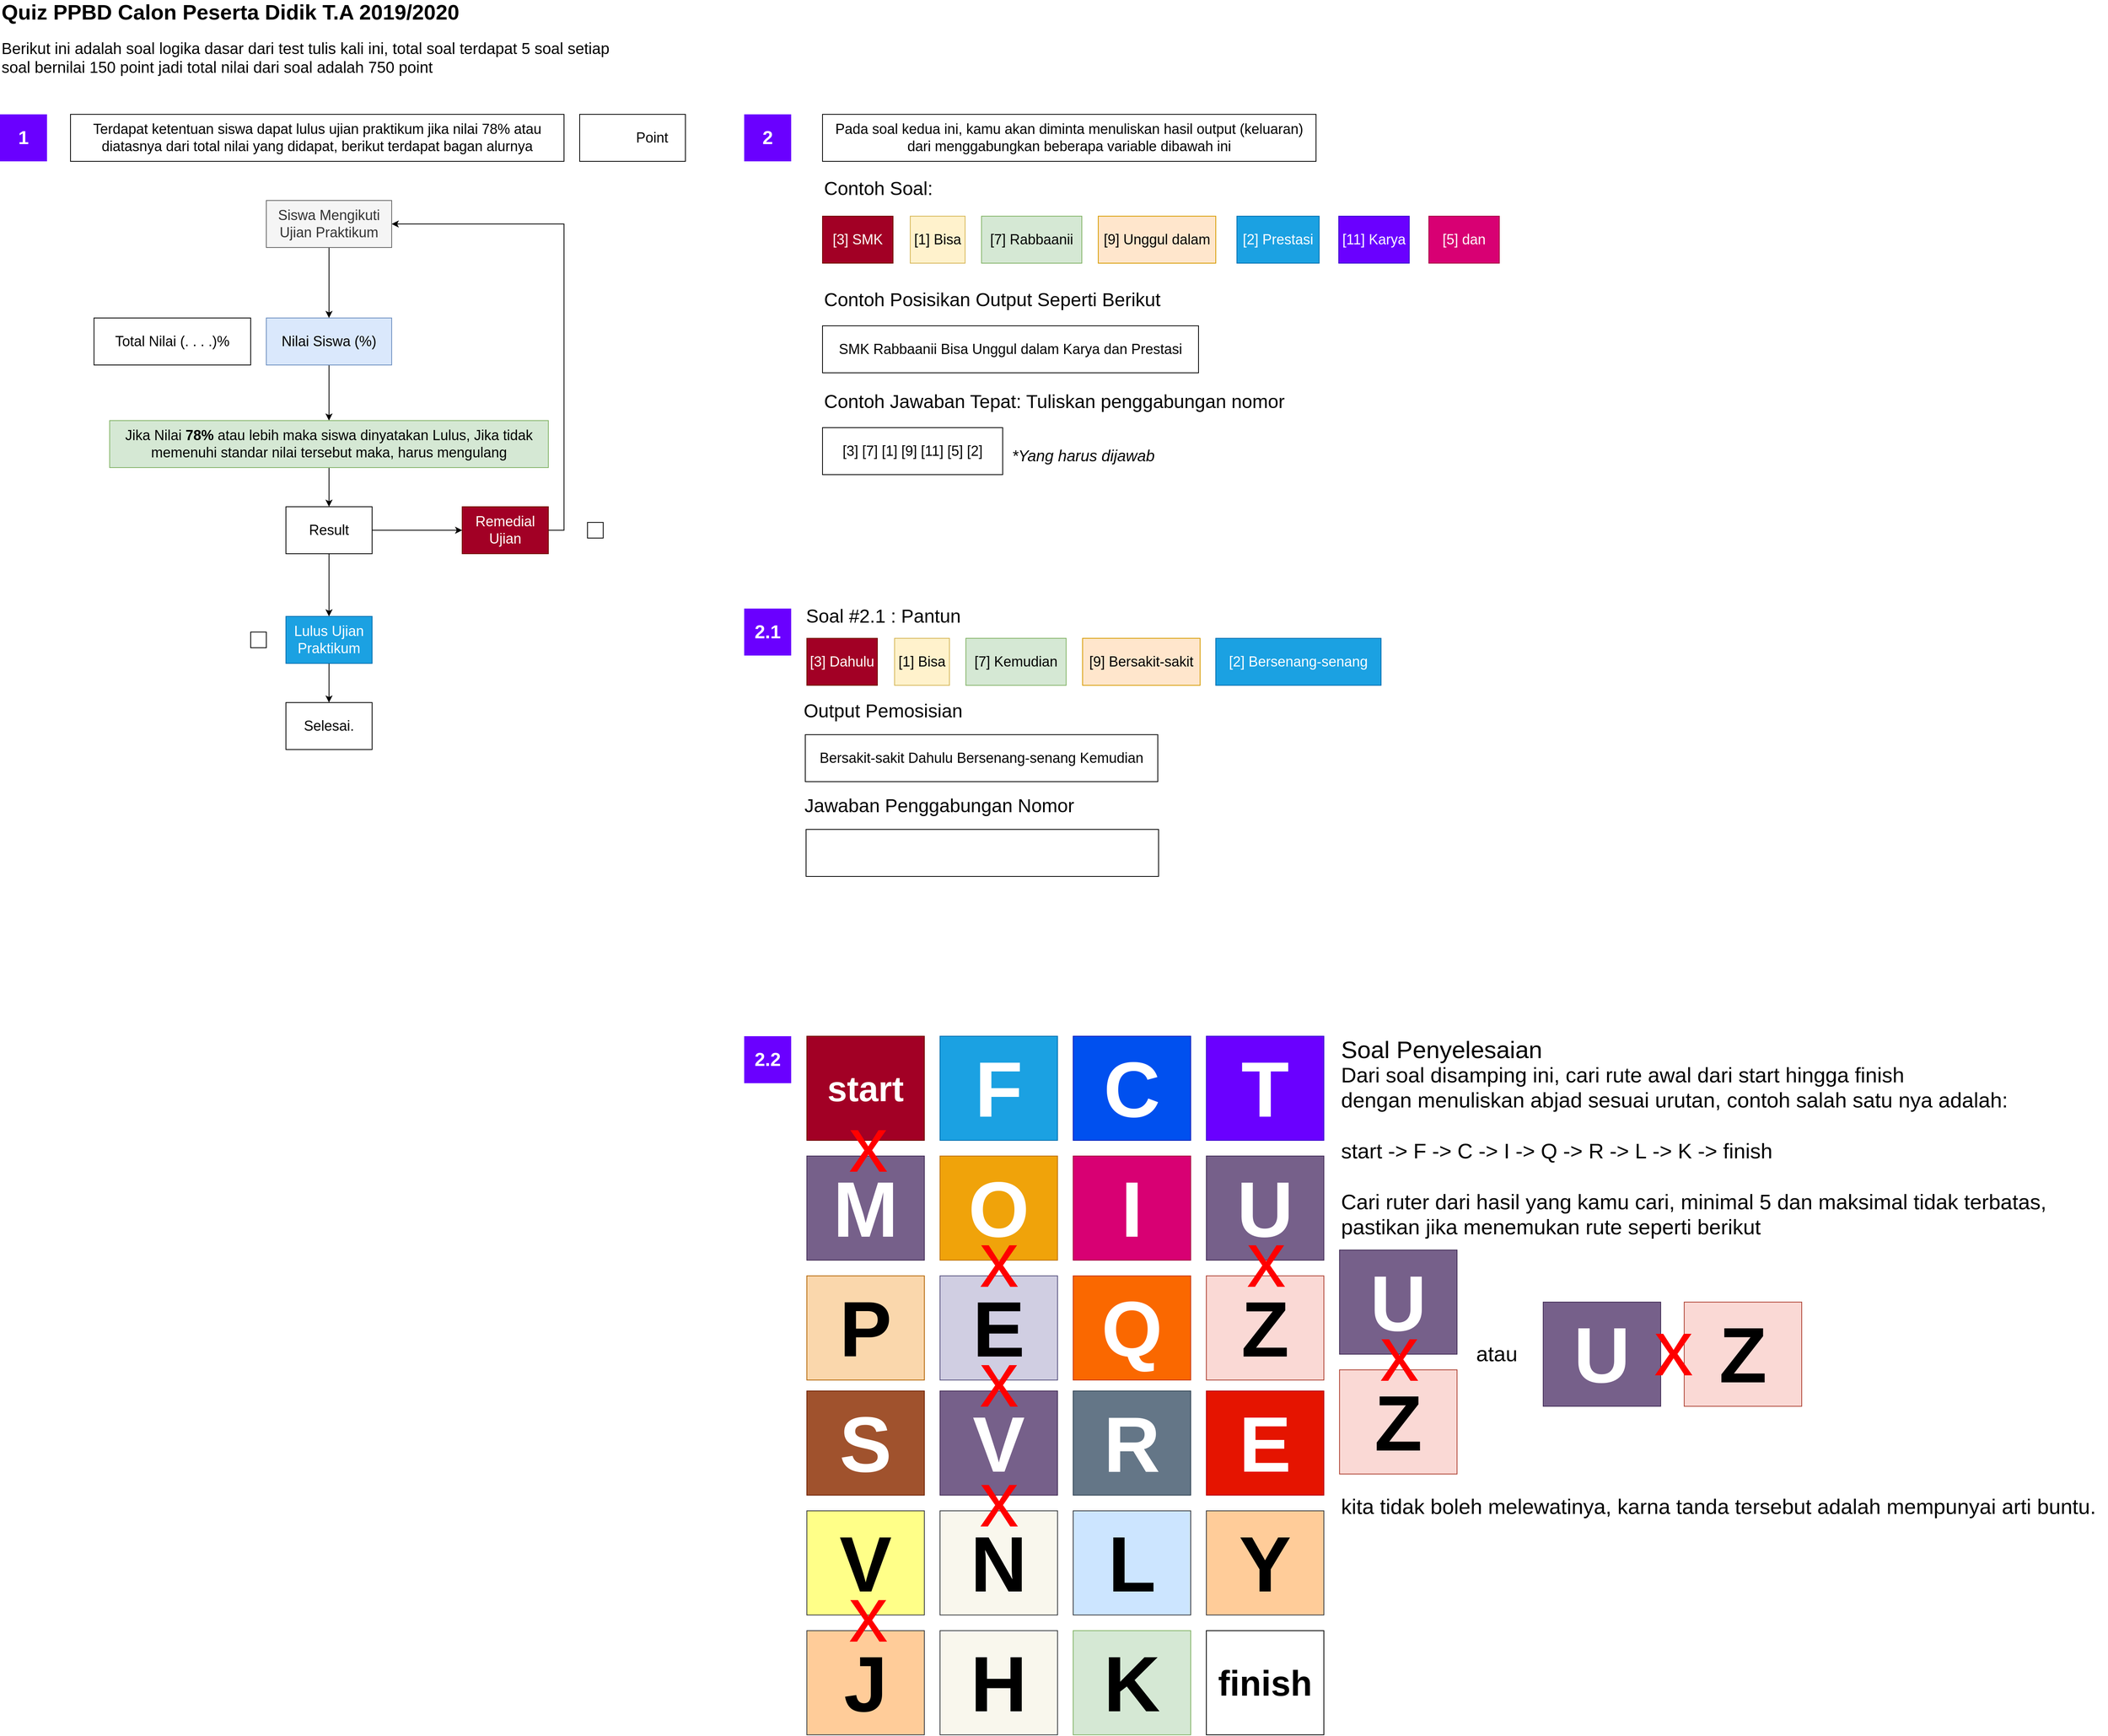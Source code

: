 <mxfile version="10.4.2" type="device"><diagram id="mIngEoSgfQCIhs4ZJ9iA" name="Page-1"><mxGraphModel dx="2080" dy="1152" grid="1" gridSize="10" guides="1" tooltips="1" connect="1" arrows="1" fold="1" page="0" pageScale="1" pageWidth="850" pageHeight="1100" math="0" shadow="0"><root><mxCell id="0"/><mxCell id="1" parent="0"/><mxCell id="TnQK53NfRdzHOp6RU_ZX-1" value="Quiz PPBD Calon Peserta Didik T.A 2019/2020" style="text;html=1;strokeColor=none;fillColor=none;align=left;verticalAlign=middle;whiteSpace=wrap;rounded=0;fontSize=27;fontStyle=1" parent="1" vertex="1"><mxGeometry x="-170" y="30" width="620" height="20" as="geometry"/></mxCell><mxCell id="TnQK53NfRdzHOp6RU_ZX-2" value="Berikut ini adalah soal logika dasar dari test tulis kali ini, total soal terdapat 5 soal setiap soal bernilai 150 point jadi total nilai dari soal adalah 750 point" style="text;html=1;strokeColor=none;fillColor=none;align=left;verticalAlign=middle;whiteSpace=wrap;rounded=0;fontSize=20;" parent="1" vertex="1"><mxGeometry x="-170" y="73" width="820" height="47" as="geometry"/></mxCell><mxCell id="TnQK53NfRdzHOp6RU_ZX-3" value="1" style="rounded=0;whiteSpace=wrap;html=1;fontSize=24;align=center;fontStyle=1;fillColor=#6a00ff;strokeColor=none;fontColor=#ffffff;" parent="1" vertex="1"><mxGeometry x="-170" y="170" width="60" height="60" as="geometry"/></mxCell><mxCell id="TnQK53NfRdzHOp6RU_ZX-4" value="Terdapat ketentuan siswa dapat lulus ujian praktikum jika nilai 78% atau diatasnya dari total nilai yang didapat, berikut terdapat bagan alurnya" style="rounded=0;whiteSpace=wrap;html=1;fontSize=18;align=center;fontStyle=0" parent="1" vertex="1"><mxGeometry x="-80" y="170" width="630" height="60" as="geometry"/></mxCell><mxCell id="TnQK53NfRdzHOp6RU_ZX-8" style="edgeStyle=orthogonalEdgeStyle;rounded=0;orthogonalLoop=1;jettySize=auto;html=1;exitX=0.5;exitY=1;exitDx=0;exitDy=0;fontSize=18;" parent="1" source="TnQK53NfRdzHOp6RU_ZX-5" target="TnQK53NfRdzHOp6RU_ZX-6" edge="1"><mxGeometry relative="1" as="geometry"/></mxCell><mxCell id="TnQK53NfRdzHOp6RU_ZX-5" value="Nilai Siswa (%)" style="rounded=0;whiteSpace=wrap;html=1;fontSize=18;align=center;fontStyle=0;fillColor=#dae8fc;strokeColor=#6c8ebf;" parent="1" vertex="1"><mxGeometry x="170" y="430" width="160" height="60" as="geometry"/></mxCell><mxCell id="TnQK53NfRdzHOp6RU_ZX-11" style="edgeStyle=orthogonalEdgeStyle;rounded=0;orthogonalLoop=1;jettySize=auto;html=1;exitX=0.5;exitY=1;exitDx=0;exitDy=0;fontSize=18;" parent="1" source="TnQK53NfRdzHOp6RU_ZX-6" target="TnQK53NfRdzHOp6RU_ZX-9" edge="1"><mxGeometry relative="1" as="geometry"/></mxCell><mxCell id="TnQK53NfRdzHOp6RU_ZX-6" value="Jika Nilai &lt;b&gt;78%&lt;/b&gt; atau lebih maka siswa dinyatakan Lulus, Jika tidak memenuhi standar nilai tersebut maka, harus mengulang" style="rounded=0;whiteSpace=wrap;html=1;fontSize=18;align=center;fontStyle=0;fillColor=#d5e8d4;strokeColor=#82b366;" parent="1" vertex="1"><mxGeometry x="-30" y="561" width="560" height="60" as="geometry"/></mxCell><mxCell id="TnQK53NfRdzHOp6RU_ZX-14" style="edgeStyle=orthogonalEdgeStyle;rounded=0;orthogonalLoop=1;jettySize=auto;html=1;exitX=0.5;exitY=1;exitDx=0;exitDy=0;entryX=0.5;entryY=0;entryDx=0;entryDy=0;fontSize=18;" parent="1" source="TnQK53NfRdzHOp6RU_ZX-9" target="TnQK53NfRdzHOp6RU_ZX-12" edge="1"><mxGeometry relative="1" as="geometry"/></mxCell><mxCell id="TnQK53NfRdzHOp6RU_ZX-15" style="edgeStyle=orthogonalEdgeStyle;rounded=0;orthogonalLoop=1;jettySize=auto;html=1;exitX=1;exitY=0.5;exitDx=0;exitDy=0;fontSize=18;" parent="1" source="TnQK53NfRdzHOp6RU_ZX-9" target="TnQK53NfRdzHOp6RU_ZX-13" edge="1"><mxGeometry relative="1" as="geometry"/></mxCell><mxCell id="TnQK53NfRdzHOp6RU_ZX-9" value="Result" style="rounded=0;whiteSpace=wrap;html=1;fontSize=18;align=center;fontStyle=0" parent="1" vertex="1"><mxGeometry x="195" y="671" width="110" height="60" as="geometry"/></mxCell><mxCell id="TnQK53NfRdzHOp6RU_ZX-21" style="edgeStyle=orthogonalEdgeStyle;rounded=0;orthogonalLoop=1;jettySize=auto;html=1;exitX=0.5;exitY=1;exitDx=0;exitDy=0;entryX=0.5;entryY=0;entryDx=0;entryDy=0;fontSize=18;" parent="1" source="TnQK53NfRdzHOp6RU_ZX-12" target="TnQK53NfRdzHOp6RU_ZX-20" edge="1"><mxGeometry relative="1" as="geometry"/></mxCell><mxCell id="TnQK53NfRdzHOp6RU_ZX-12" value="Lulus Ujian Praktikum" style="rounded=0;whiteSpace=wrap;html=1;fontSize=18;align=center;fontStyle=0;fillColor=#1ba1e2;strokeColor=#006EAF;fontColor=#ffffff;" parent="1" vertex="1"><mxGeometry x="195" y="811" width="110" height="60" as="geometry"/></mxCell><mxCell id="TnQK53NfRdzHOp6RU_ZX-19" style="edgeStyle=orthogonalEdgeStyle;rounded=0;orthogonalLoop=1;jettySize=auto;html=1;exitX=1;exitY=0.5;exitDx=0;exitDy=0;entryX=1;entryY=0.5;entryDx=0;entryDy=0;fontSize=18;" parent="1" source="TnQK53NfRdzHOp6RU_ZX-13" target="TnQK53NfRdzHOp6RU_ZX-17" edge="1"><mxGeometry relative="1" as="geometry"/></mxCell><mxCell id="TnQK53NfRdzHOp6RU_ZX-13" value="Remedial Ujian" style="rounded=0;whiteSpace=wrap;html=1;fontSize=18;align=center;fontStyle=0;fillColor=#a20025;strokeColor=#6F0000;fontColor=#ffffff;" parent="1" vertex="1"><mxGeometry x="420" y="671" width="110" height="60" as="geometry"/></mxCell><mxCell id="TnQK53NfRdzHOp6RU_ZX-18" style="edgeStyle=orthogonalEdgeStyle;rounded=0;orthogonalLoop=1;jettySize=auto;html=1;exitX=0.5;exitY=1;exitDx=0;exitDy=0;entryX=0.5;entryY=0;entryDx=0;entryDy=0;fontSize=18;" parent="1" source="TnQK53NfRdzHOp6RU_ZX-17" target="TnQK53NfRdzHOp6RU_ZX-5" edge="1"><mxGeometry relative="1" as="geometry"/></mxCell><mxCell id="TnQK53NfRdzHOp6RU_ZX-17" value="Siswa Mengikuti Ujian Praktikum" style="rounded=0;whiteSpace=wrap;html=1;fontSize=18;align=center;fontStyle=0;fillColor=#f5f5f5;strokeColor=#666666;fontColor=#333333;" parent="1" vertex="1"><mxGeometry x="170" y="280" width="160" height="60" as="geometry"/></mxCell><mxCell id="TnQK53NfRdzHOp6RU_ZX-20" value="Selesai." style="rounded=0;whiteSpace=wrap;html=1;fontSize=18;align=center;fontStyle=0" parent="1" vertex="1"><mxGeometry x="195" y="921" width="110" height="60" as="geometry"/></mxCell><mxCell id="TnQK53NfRdzHOp6RU_ZX-22" value="" style="rounded=0;whiteSpace=wrap;html=1;fontSize=18;align=center;fontStyle=0" parent="1" vertex="1"><mxGeometry x="580" y="691" width="20" height="20" as="geometry"/></mxCell><mxCell id="TnQK53NfRdzHOp6RU_ZX-23" value="" style="rounded=0;whiteSpace=wrap;html=1;fontSize=18;align=center;fontStyle=0" parent="1" vertex="1"><mxGeometry x="150" y="831" width="20" height="20" as="geometry"/></mxCell><mxCell id="TnQK53NfRdzHOp6RU_ZX-24" value="Total Nilai (. . . .)%" style="rounded=0;whiteSpace=wrap;html=1;fontSize=18;align=center;fontStyle=0" parent="1" vertex="1"><mxGeometry x="-50" y="430" width="200" height="60" as="geometry"/></mxCell><mxCell id="TnQK53NfRdzHOp6RU_ZX-25" value="&amp;nbsp; &amp;nbsp; &amp;nbsp; &amp;nbsp; &amp;nbsp; Point" style="rounded=0;whiteSpace=wrap;html=1;fontSize=18;align=center;fontStyle=0" parent="1" vertex="1"><mxGeometry x="570" y="170" width="135" height="60" as="geometry"/></mxCell><mxCell id="TnQK53NfRdzHOp6RU_ZX-26" value="2" style="rounded=0;whiteSpace=wrap;html=1;fontSize=24;align=center;fontStyle=1;fillColor=#6a00ff;strokeColor=none;fontColor=#ffffff;" parent="1" vertex="1"><mxGeometry x="780" y="170" width="60" height="60" as="geometry"/></mxCell><mxCell id="TnQK53NfRdzHOp6RU_ZX-27" value="Pada soal kedua ini, kamu akan diminta menuliskan hasil output (keluaran) dari menggabungkan beberapa variable dibawah ini" style="rounded=0;whiteSpace=wrap;html=1;fontSize=18;align=center;fontStyle=0" parent="1" vertex="1"><mxGeometry x="880" y="170" width="630" height="60" as="geometry"/></mxCell><mxCell id="FjGoJeLMj1-V6q0a8CNG-2" value="&lt;font style=&quot;font-size: 24px&quot;&gt;Contoh Soal:&lt;/font&gt;" style="text;html=1;resizable=0;points=[];autosize=1;align=left;verticalAlign=top;spacingTop=-4;" vertex="1" parent="1"><mxGeometry x="880" y="248" width="150" height="20" as="geometry"/></mxCell><mxCell id="FjGoJeLMj1-V6q0a8CNG-3" value="[3] SMK" style="rounded=0;whiteSpace=wrap;html=1;fontSize=18;align=center;fontStyle=0;fillColor=#a20025;strokeColor=#6F0000;fontColor=#ffffff;" vertex="1" parent="1"><mxGeometry x="880" y="300" width="90" height="60" as="geometry"/></mxCell><mxCell id="FjGoJeLMj1-V6q0a8CNG-4" value="[1] Bisa" style="rounded=0;whiteSpace=wrap;html=1;fontSize=18;align=center;fontStyle=0;fillColor=#fff2cc;strokeColor=#d6b656;" vertex="1" parent="1"><mxGeometry x="992" y="300" width="70" height="60" as="geometry"/></mxCell><mxCell id="FjGoJeLMj1-V6q0a8CNG-5" value="[7] Rabbaanii" style="rounded=0;whiteSpace=wrap;html=1;fontSize=18;align=center;fontStyle=0;fillColor=#d5e8d4;strokeColor=#82b366;" vertex="1" parent="1"><mxGeometry x="1083" y="300" width="128" height="60" as="geometry"/></mxCell><mxCell id="FjGoJeLMj1-V6q0a8CNG-6" value="[9] Unggul dalam" style="rounded=0;whiteSpace=wrap;html=1;fontSize=18;align=center;fontStyle=0;fillColor=#ffe6cc;strokeColor=#d79b00;" vertex="1" parent="1"><mxGeometry x="1232" y="300" width="150" height="60" as="geometry"/></mxCell><mxCell id="FjGoJeLMj1-V6q0a8CNG-9" value="[2] Prestasi" style="rounded=0;whiteSpace=wrap;html=1;fontSize=18;align=center;fontStyle=0;fillColor=#1ba1e2;strokeColor=#006EAF;fontColor=#ffffff;" vertex="1" parent="1"><mxGeometry x="1409" y="300" width="105" height="60" as="geometry"/></mxCell><mxCell id="FjGoJeLMj1-V6q0a8CNG-10" value="[11] Karya" style="rounded=0;whiteSpace=wrap;html=1;fontSize=18;align=center;fontStyle=0;fillColor=#6a00ff;strokeColor=#3700CC;fontColor=#ffffff;" vertex="1" parent="1"><mxGeometry x="1539" y="300" width="90" height="60" as="geometry"/></mxCell><mxCell id="FjGoJeLMj1-V6q0a8CNG-11" value="SMK Rabbaanii Bisa Unggul dalam Karya dan Prestasi" style="rounded=0;whiteSpace=wrap;html=1;fontSize=18;align=center;fontStyle=0" vertex="1" parent="1"><mxGeometry x="880" y="440" width="480" height="60" as="geometry"/></mxCell><mxCell id="FjGoJeLMj1-V6q0a8CNG-12" value="&lt;font style=&quot;font-size: 24px&quot;&gt;Contoh Posisikan Output Seperti Berikut&lt;/font&gt;" style="text;html=1;resizable=0;points=[];autosize=1;align=left;verticalAlign=top;spacingTop=-4;" vertex="1" parent="1"><mxGeometry x="880" y="390" width="450" height="20" as="geometry"/></mxCell><mxCell id="FjGoJeLMj1-V6q0a8CNG-13" value="[5] dan" style="rounded=0;whiteSpace=wrap;html=1;fontSize=18;align=center;fontStyle=0;fillColor=#d80073;strokeColor=#A50040;fontColor=#ffffff;" vertex="1" parent="1"><mxGeometry x="1654" y="300" width="90" height="60" as="geometry"/></mxCell><mxCell id="FjGoJeLMj1-V6q0a8CNG-14" value="&lt;font style=&quot;font-size: 24px&quot;&gt;Contoh Jawaban Tepat: Tuliskan penggabungan nomor&lt;/font&gt;" style="text;html=1;resizable=0;points=[];autosize=1;align=left;verticalAlign=top;spacingTop=-4;" vertex="1" parent="1"><mxGeometry x="880" y="520" width="600" height="20" as="geometry"/></mxCell><mxCell id="FjGoJeLMj1-V6q0a8CNG-15" value="[3] [7]&amp;nbsp;[1]&amp;nbsp;[9]&amp;nbsp;[11]&amp;nbsp;[5]&amp;nbsp;[2]" style="rounded=0;whiteSpace=wrap;html=1;fontSize=18;align=center;fontStyle=0" vertex="1" parent="1"><mxGeometry x="880" y="570" width="230" height="60" as="geometry"/></mxCell><mxCell id="FjGoJeLMj1-V6q0a8CNG-16" value="&lt;font style=&quot;font-size: 20px&quot;&gt;&lt;i&gt;*Yang harus dijawab&lt;/i&gt;&lt;/font&gt;" style="text;html=1;resizable=0;points=[];autosize=1;align=left;verticalAlign=top;spacingTop=-4;" vertex="1" parent="1"><mxGeometry x="1120" y="591" width="200" height="20" as="geometry"/></mxCell><mxCell id="FjGoJeLMj1-V6q0a8CNG-17" value="2.1" style="rounded=0;whiteSpace=wrap;html=1;fontSize=24;align=center;fontStyle=1;fillColor=#6a00ff;strokeColor=none;fontColor=#ffffff;" vertex="1" parent="1"><mxGeometry x="780" y="801" width="60" height="60" as="geometry"/></mxCell><mxCell id="FjGoJeLMj1-V6q0a8CNG-18" value="[3] Dahulu" style="rounded=0;whiteSpace=wrap;html=1;fontSize=18;align=center;fontStyle=0;fillColor=#a20025;strokeColor=#6F0000;fontColor=#ffffff;" vertex="1" parent="1"><mxGeometry x="860" y="839" width="90" height="60" as="geometry"/></mxCell><mxCell id="FjGoJeLMj1-V6q0a8CNG-19" value="[1] Bisa" style="rounded=0;whiteSpace=wrap;html=1;fontSize=18;align=center;fontStyle=0;fillColor=#fff2cc;strokeColor=#d6b656;" vertex="1" parent="1"><mxGeometry x="972" y="839" width="70" height="60" as="geometry"/></mxCell><mxCell id="FjGoJeLMj1-V6q0a8CNG-20" value="[7] Kemudian" style="rounded=0;whiteSpace=wrap;html=1;fontSize=18;align=center;fontStyle=0;fillColor=#d5e8d4;strokeColor=#82b366;" vertex="1" parent="1"><mxGeometry x="1063" y="839" width="128" height="60" as="geometry"/></mxCell><mxCell id="FjGoJeLMj1-V6q0a8CNG-21" value="[9] Bersakit-sakit" style="rounded=0;whiteSpace=wrap;html=1;fontSize=18;align=center;fontStyle=0;fillColor=#ffe6cc;strokeColor=#d79b00;" vertex="1" parent="1"><mxGeometry x="1212" y="839" width="150" height="60" as="geometry"/></mxCell><mxCell id="FjGoJeLMj1-V6q0a8CNG-22" value="[2] Bersenang-senang" style="rounded=0;whiteSpace=wrap;html=1;fontSize=18;align=center;fontStyle=0;fillColor=#1ba1e2;strokeColor=#006EAF;fontColor=#ffffff;" vertex="1" parent="1"><mxGeometry x="1382" y="839" width="211" height="60" as="geometry"/></mxCell><mxCell id="FjGoJeLMj1-V6q0a8CNG-25" value="&lt;font style=&quot;font-size: 24px&quot;&gt;Soal #2.1 : Pantun&lt;/font&gt;" style="text;html=1;resizable=0;points=[];autosize=1;align=left;verticalAlign=top;spacingTop=-4;" vertex="1" parent="1"><mxGeometry x="857" y="794" width="210" height="20" as="geometry"/></mxCell><mxCell id="FjGoJeLMj1-V6q0a8CNG-28" value="&lt;font style=&quot;font-size: 24px&quot;&gt;Output Pemosisian&lt;/font&gt;" style="text;html=1;resizable=0;points=[];autosize=1;align=left;verticalAlign=top;spacingTop=-4;" vertex="1" parent="1"><mxGeometry x="854" y="915" width="220" height="20" as="geometry"/></mxCell><mxCell id="FjGoJeLMj1-V6q0a8CNG-29" value="Bersakit-sakit Dahulu Bersenang-senang Kemudian" style="rounded=0;whiteSpace=wrap;html=1;fontSize=18;align=center;fontStyle=0" vertex="1" parent="1"><mxGeometry x="858" y="962" width="450" height="60" as="geometry"/></mxCell><mxCell id="FjGoJeLMj1-V6q0a8CNG-30" value="&lt;span style=&quot;font-size: 24px&quot;&gt;Jawaban Penggabungan Nomor&lt;/span&gt;" style="text;html=1;resizable=0;points=[];autosize=1;align=left;verticalAlign=top;spacingTop=-4;" vertex="1" parent="1"><mxGeometry x="855" y="1036" width="360" height="20" as="geometry"/></mxCell><mxCell id="FjGoJeLMj1-V6q0a8CNG-31" value="" style="rounded=0;whiteSpace=wrap;html=1;fontSize=18;align=center;fontStyle=0" vertex="1" parent="1"><mxGeometry x="859" y="1083" width="450" height="60" as="geometry"/></mxCell><mxCell id="FjGoJeLMj1-V6q0a8CNG-32" value="2.2" style="rounded=0;whiteSpace=wrap;html=1;fontSize=24;align=center;fontStyle=1;fillColor=#6a00ff;strokeColor=none;fontColor=#ffffff;" vertex="1" parent="1"><mxGeometry x="780" y="1347" width="60" height="60" as="geometry"/></mxCell><mxCell id="FjGoJeLMj1-V6q0a8CNG-43" value="&lt;font style=&quot;font-size: 45px;&quot;&gt;start&lt;/font&gt;" style="rounded=0;whiteSpace=wrap;html=1;fontSize=45;align=center;fontStyle=1;fillColor=#a20025;strokeColor=#6F0000;fontColor=#ffffff;" vertex="1" parent="1"><mxGeometry x="860" y="1347" width="150" height="133" as="geometry"/></mxCell><mxCell id="FjGoJeLMj1-V6q0a8CNG-44" value="&lt;font style=&quot;font-size: 100px&quot;&gt;F&lt;/font&gt;" style="rounded=0;whiteSpace=wrap;html=1;fontSize=100;align=center;fontStyle=1;fillColor=#1ba1e2;strokeColor=#006EAF;fontColor=#ffffff;" vertex="1" parent="1"><mxGeometry x="1030" y="1347" width="150" height="133" as="geometry"/></mxCell><mxCell id="FjGoJeLMj1-V6q0a8CNG-45" value="&lt;font style=&quot;font-size: 100px;&quot;&gt;C&lt;/font&gt;" style="rounded=0;whiteSpace=wrap;html=1;fontSize=100;align=center;fontStyle=1;fillColor=#0050ef;strokeColor=#001DBC;fontColor=#ffffff;" vertex="1" parent="1"><mxGeometry x="1200" y="1347" width="150" height="133" as="geometry"/></mxCell><mxCell id="FjGoJeLMj1-V6q0a8CNG-46" value="&lt;font style=&quot;font-size: 100px&quot;&gt;T&lt;/font&gt;" style="rounded=0;whiteSpace=wrap;html=1;fontSize=100;align=center;fontStyle=1;fillColor=#6a00ff;strokeColor=#3700CC;fontColor=#ffffff;" vertex="1" parent="1"><mxGeometry x="1370" y="1347" width="150" height="133" as="geometry"/></mxCell><mxCell id="FjGoJeLMj1-V6q0a8CNG-49" value="&lt;font style=&quot;font-size: 100px&quot;&gt;M&lt;/font&gt;" style="rounded=0;whiteSpace=wrap;html=1;fontSize=100;align=center;fontStyle=1;fillColor=#76608a;strokeColor=#432D57;fontColor=#ffffff;" vertex="1" parent="1"><mxGeometry x="860" y="1500" width="150" height="133" as="geometry"/></mxCell><mxCell id="FjGoJeLMj1-V6q0a8CNG-50" value="&lt;font style=&quot;font-size: 100px&quot;&gt;O&lt;/font&gt;" style="rounded=0;whiteSpace=wrap;html=1;fontSize=100;align=center;fontStyle=1;fillColor=#f0a30a;strokeColor=#BD7000;fontColor=#ffffff;" vertex="1" parent="1"><mxGeometry x="1030" y="1500" width="150" height="133" as="geometry"/></mxCell><mxCell id="FjGoJeLMj1-V6q0a8CNG-51" value="&lt;font style=&quot;font-size: 100px&quot;&gt;I&lt;/font&gt;" style="rounded=0;whiteSpace=wrap;html=1;fontSize=100;align=center;fontStyle=1;fillColor=#d80073;strokeColor=#A50040;fontColor=#ffffff;" vertex="1" parent="1"><mxGeometry x="1200" y="1500" width="150" height="133" as="geometry"/></mxCell><mxCell id="FjGoJeLMj1-V6q0a8CNG-52" value="&lt;font style=&quot;font-size: 100px&quot;&gt;U&lt;/font&gt;" style="rounded=0;whiteSpace=wrap;html=1;fontSize=100;align=center;fontStyle=1;fillColor=#76608a;strokeColor=#432D57;fontColor=#ffffff;" vertex="1" parent="1"><mxGeometry x="1370" y="1500" width="150" height="133" as="geometry"/></mxCell><mxCell id="FjGoJeLMj1-V6q0a8CNG-53" value="&lt;font style=&quot;font-size: 100px&quot;&gt;E&lt;/font&gt;" style="rounded=0;whiteSpace=wrap;html=1;fontSize=100;align=center;fontStyle=1;fillColor=#d0cee2;strokeColor=#56517e;" vertex="1" parent="1"><mxGeometry x="1030" y="1653" width="150" height="133" as="geometry"/></mxCell><mxCell id="FjGoJeLMj1-V6q0a8CNG-54" value="&lt;font style=&quot;font-size: 100px&quot;&gt;P&lt;/font&gt;" style="rounded=0;whiteSpace=wrap;html=1;fontSize=100;align=center;fontStyle=1;fillColor=#fad7ac;strokeColor=#b46504;" vertex="1" parent="1"><mxGeometry x="860" y="1653" width="150" height="133" as="geometry"/></mxCell><mxCell id="FjGoJeLMj1-V6q0a8CNG-55" value="&lt;font style=&quot;font-size: 100px&quot;&gt;Q&lt;/font&gt;" style="rounded=0;whiteSpace=wrap;html=1;fontSize=100;align=center;fontStyle=1;fillColor=#fa6800;strokeColor=#C73500;fontColor=#ffffff;" vertex="1" parent="1"><mxGeometry x="1200" y="1653" width="150" height="133" as="geometry"/></mxCell><mxCell id="FjGoJeLMj1-V6q0a8CNG-56" value="&lt;font style=&quot;font-size: 100px&quot;&gt;Z&lt;/font&gt;" style="rounded=0;whiteSpace=wrap;html=1;fontSize=100;align=center;fontStyle=1;fillColor=#fad9d5;strokeColor=#ae4132;" vertex="1" parent="1"><mxGeometry x="1370" y="1653" width="150" height="133" as="geometry"/></mxCell><mxCell id="FjGoJeLMj1-V6q0a8CNG-57" value="&lt;font style=&quot;font-size: 100px&quot;&gt;S&lt;/font&gt;" style="rounded=0;whiteSpace=wrap;html=1;fontSize=100;align=center;fontStyle=1;fillColor=#a0522d;strokeColor=#6D1F00;fontColor=#ffffff;" vertex="1" parent="1"><mxGeometry x="860" y="1800" width="150" height="133" as="geometry"/></mxCell><mxCell id="FjGoJeLMj1-V6q0a8CNG-58" value="&lt;font style=&quot;font-size: 100px&quot;&gt;V&lt;/font&gt;" style="rounded=0;whiteSpace=wrap;html=1;fontSize=100;align=center;fontStyle=1;fillColor=#76608a;strokeColor=#432D57;fontColor=#ffffff;" vertex="1" parent="1"><mxGeometry x="1030" y="1800" width="150" height="133" as="geometry"/></mxCell><mxCell id="FjGoJeLMj1-V6q0a8CNG-59" value="&lt;font style=&quot;font-size: 100px&quot;&gt;R&lt;/font&gt;" style="rounded=0;whiteSpace=wrap;html=1;fontSize=100;align=center;fontStyle=1;fillColor=#647687;strokeColor=#314354;fontColor=#ffffff;" vertex="1" parent="1"><mxGeometry x="1200" y="1800" width="150" height="133" as="geometry"/></mxCell><mxCell id="FjGoJeLMj1-V6q0a8CNG-60" value="&lt;font style=&quot;font-size: 100px&quot;&gt;E&lt;/font&gt;" style="rounded=0;whiteSpace=wrap;html=1;fontSize=100;align=center;fontStyle=1;fillColor=#e51400;strokeColor=#B20000;fontColor=#ffffff;" vertex="1" parent="1"><mxGeometry x="1370" y="1800" width="150" height="133" as="geometry"/></mxCell><mxCell id="FjGoJeLMj1-V6q0a8CNG-61" value="&lt;font style=&quot;font-size: 100px&quot;&gt;V&lt;/font&gt;" style="rounded=0;whiteSpace=wrap;html=1;fontSize=100;align=center;fontStyle=1;fillColor=#ffff88;strokeColor=#36393d;" vertex="1" parent="1"><mxGeometry x="860" y="1953" width="150" height="133" as="geometry"/></mxCell><mxCell id="FjGoJeLMj1-V6q0a8CNG-62" value="&lt;font style=&quot;font-size: 100px&quot;&gt;N&lt;/font&gt;" style="rounded=0;whiteSpace=wrap;html=1;fontSize=100;align=center;fontStyle=1;fillColor=#f9f7ed;strokeColor=#36393d;" vertex="1" parent="1"><mxGeometry x="1030" y="1953" width="150" height="133" as="geometry"/></mxCell><mxCell id="FjGoJeLMj1-V6q0a8CNG-63" value="&lt;font style=&quot;font-size: 100px&quot;&gt;L&lt;/font&gt;" style="rounded=0;whiteSpace=wrap;html=1;fontSize=100;align=center;fontStyle=1;fillColor=#cce5ff;strokeColor=#36393d;" vertex="1" parent="1"><mxGeometry x="1200" y="1953" width="150" height="133" as="geometry"/></mxCell><mxCell id="FjGoJeLMj1-V6q0a8CNG-64" value="Y" style="rounded=0;whiteSpace=wrap;html=1;fontSize=100;align=center;fontStyle=1;fillColor=#ffcc99;strokeColor=#36393d;" vertex="1" parent="1"><mxGeometry x="1370" y="1953" width="150" height="133" as="geometry"/></mxCell><mxCell id="FjGoJeLMj1-V6q0a8CNG-65" value="&lt;font style=&quot;font-size: 100px&quot;&gt;H&lt;/font&gt;" style="rounded=0;whiteSpace=wrap;html=1;fontSize=100;align=center;fontStyle=1;fillColor=#f9f7ed;strokeColor=#36393d;" vertex="1" parent="1"><mxGeometry x="1030" y="2106" width="150" height="133" as="geometry"/></mxCell><mxCell id="FjGoJeLMj1-V6q0a8CNG-66" value="&lt;font style=&quot;font-size: 100px&quot;&gt;J&lt;/font&gt;" style="rounded=0;whiteSpace=wrap;html=1;fontSize=100;align=center;fontStyle=1;fillColor=#ffcc99;strokeColor=#36393d;" vertex="1" parent="1"><mxGeometry x="860" y="2106" width="150" height="133" as="geometry"/></mxCell><mxCell id="FjGoJeLMj1-V6q0a8CNG-67" value="&lt;font style=&quot;font-size: 100px&quot;&gt;K&lt;/font&gt;" style="rounded=0;whiteSpace=wrap;html=1;fontSize=100;align=center;fontStyle=1;fillColor=#d5e8d4;strokeColor=#82b366;" vertex="1" parent="1"><mxGeometry x="1200" y="2106" width="150" height="133" as="geometry"/></mxCell><mxCell id="FjGoJeLMj1-V6q0a8CNG-68" value="&lt;font style=&quot;font-size: 45px;&quot;&gt;finish&lt;/font&gt;" style="rounded=0;whiteSpace=wrap;html=1;fontSize=45;align=center;fontStyle=1;" vertex="1" parent="1"><mxGeometry x="1370" y="2106" width="150" height="133" as="geometry"/></mxCell><mxCell id="FjGoJeLMj1-V6q0a8CNG-70" value="x" style="text;html=1;strokeColor=none;fillColor=none;align=center;verticalAlign=bottom;whiteSpace=wrap;rounded=0;fontSize=100;fontColor=#FF0000;" vertex="1" parent="1"><mxGeometry x="905" y="1440" width="67" height="107" as="geometry"/></mxCell><mxCell id="FjGoJeLMj1-V6q0a8CNG-71" value="x" style="text;html=1;strokeColor=none;fillColor=none;align=center;verticalAlign=bottom;whiteSpace=wrap;rounded=0;fontSize=100;fontColor=#FF0000;" vertex="1" parent="1"><mxGeometry x="1071.5" y="1892.5" width="67" height="107" as="geometry"/></mxCell><mxCell id="FjGoJeLMj1-V6q0a8CNG-72" value="x" style="text;html=1;strokeColor=none;fillColor=none;align=center;verticalAlign=bottom;whiteSpace=wrap;rounded=0;fontSize=100;fontColor=#FF0000;" vertex="1" parent="1"><mxGeometry x="1413" y="1586.5" width="67" height="107" as="geometry"/></mxCell><mxCell id="FjGoJeLMj1-V6q0a8CNG-73" value="x" style="text;html=1;strokeColor=none;fillColor=none;align=center;verticalAlign=bottom;whiteSpace=wrap;rounded=0;fontSize=100;fontColor=#FF0000;" vertex="1" parent="1"><mxGeometry x="1071.5" y="1586.5" width="67" height="107" as="geometry"/></mxCell><mxCell id="FjGoJeLMj1-V6q0a8CNG-74" value="x" style="text;html=1;strokeColor=none;fillColor=none;align=center;verticalAlign=bottom;whiteSpace=wrap;rounded=0;fontSize=100;fontColor=#FF0000;" vertex="1" parent="1"><mxGeometry x="1071.5" y="1739.5" width="67" height="107" as="geometry"/></mxCell><mxCell id="FjGoJeLMj1-V6q0a8CNG-75" value="x" style="text;html=1;strokeColor=none;fillColor=none;align=center;verticalAlign=bottom;whiteSpace=wrap;rounded=0;fontSize=100;fontColor=#FF0000;" vertex="1" parent="1"><mxGeometry x="905" y="2040" width="67" height="107" as="geometry"/></mxCell><mxCell id="FjGoJeLMj1-V6q0a8CNG-76" value="&lt;font style=&quot;font-size: 31px&quot;&gt;Soal Penyelesaian&lt;/font&gt;" style="text;html=1;resizable=0;points=[];autosize=1;align=left;verticalAlign=top;spacingTop=-4;fontSize=45;fontColor=#000000;" vertex="1" parent="1"><mxGeometry x="1540" y="1330" width="270" height="60" as="geometry"/></mxCell><mxCell id="FjGoJeLMj1-V6q0a8CNG-77" value="&lt;font style=&quot;font-size: 27px&quot;&gt;Dari soal disamping ini, cari rute awal dari start hingga finish&lt;br&gt;dengan menuliskan abjad sesuai urutan, contoh salah satu nya adalah:&lt;br&gt;&lt;br&gt;start -&amp;gt; F&amp;nbsp;-&amp;gt; C&amp;nbsp;-&amp;gt; I&amp;nbsp;-&amp;gt; Q&amp;nbsp;-&amp;gt; R&amp;nbsp;-&amp;gt; L&amp;nbsp;-&amp;gt; K&amp;nbsp;-&amp;gt; finish&lt;br&gt;&lt;br&gt;Cari ruter dari hasil yang kamu cari, minimal 5 dan maksimal tidak terbatas,&lt;br&gt;pastikan jika menemukan rute seperti berikut&lt;br&gt;&lt;br&gt;&lt;br&gt;&lt;br&gt;&lt;br&gt;&amp;nbsp; &amp;nbsp; &amp;nbsp; &amp;nbsp; &amp;nbsp; &amp;nbsp; &amp;nbsp; &amp;nbsp; &amp;nbsp; &amp;nbsp; &amp;nbsp; &amp;nbsp;atau&amp;nbsp;&lt;br&gt;&lt;br&gt;&lt;br&gt;&lt;br&gt;&lt;br&gt;&lt;br&gt;kita tidak boleh melewatinya, karna tanda tersebut adalah mempunyai arti buntu.&lt;br&gt;&lt;/font&gt;" style="text;html=1;resizable=0;points=[];autosize=1;align=left;verticalAlign=top;spacingTop=-4;fontSize=27;fontColor=#000000;" vertex="1" parent="1"><mxGeometry x="1540" y="1378" width="980" height="580" as="geometry"/></mxCell><mxCell id="FjGoJeLMj1-V6q0a8CNG-78" value="&lt;font style=&quot;font-size: 100px&quot;&gt;U&lt;/font&gt;" style="rounded=0;whiteSpace=wrap;html=1;fontSize=100;align=center;fontStyle=1;fillColor=#76608a;strokeColor=#432D57;fontColor=#ffffff;" vertex="1" parent="1"><mxGeometry x="1540" y="1620" width="150" height="133" as="geometry"/></mxCell><mxCell id="FjGoJeLMj1-V6q0a8CNG-79" value="&lt;font style=&quot;font-size: 100px&quot;&gt;Z&lt;/font&gt;" style="rounded=0;whiteSpace=wrap;html=1;fontSize=100;align=center;fontStyle=1;fillColor=#fad9d5;strokeColor=#ae4132;" vertex="1" parent="1"><mxGeometry x="1540" y="1773" width="150" height="133" as="geometry"/></mxCell><mxCell id="FjGoJeLMj1-V6q0a8CNG-80" value="x" style="text;html=1;strokeColor=none;fillColor=none;align=center;verticalAlign=bottom;whiteSpace=wrap;rounded=0;fontSize=100;fontColor=#FF0000;" vertex="1" parent="1"><mxGeometry x="1583" y="1706.5" width="67" height="107" as="geometry"/></mxCell><mxCell id="FjGoJeLMj1-V6q0a8CNG-81" value="&lt;font style=&quot;font-size: 100px&quot;&gt;U&lt;/font&gt;" style="rounded=0;whiteSpace=wrap;html=1;fontSize=100;align=center;fontStyle=1;fillColor=#76608a;strokeColor=#432D57;fontColor=#ffffff;" vertex="1" parent="1"><mxGeometry x="1800" y="1686.5" width="150" height="133" as="geometry"/></mxCell><mxCell id="FjGoJeLMj1-V6q0a8CNG-82" value="&lt;font style=&quot;font-size: 100px&quot;&gt;Z&lt;/font&gt;" style="rounded=0;whiteSpace=wrap;html=1;fontSize=100;align=center;fontStyle=1;fillColor=#fad9d5;strokeColor=#ae4132;" vertex="1" parent="1"><mxGeometry x="1980" y="1686.5" width="150" height="133" as="geometry"/></mxCell><mxCell id="FjGoJeLMj1-V6q0a8CNG-83" value="x" style="text;html=1;strokeColor=none;fillColor=none;align=center;verticalAlign=bottom;whiteSpace=wrap;rounded=0;fontSize=100;fontColor=#FF0000;" vertex="1" parent="1"><mxGeometry x="1933" y="1699.5" width="67" height="107" as="geometry"/></mxCell></root></mxGraphModel></diagram></mxfile>